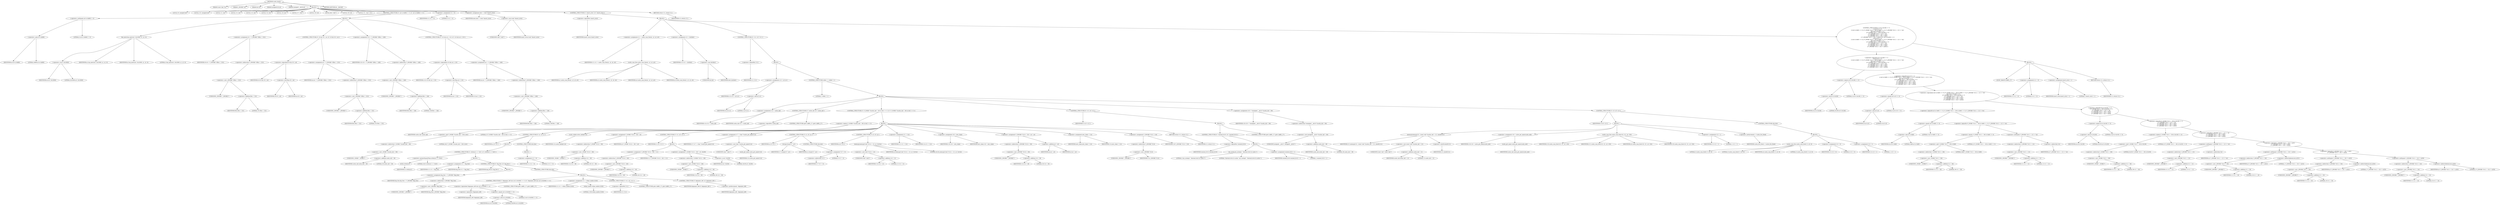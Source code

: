 digraph cache_insert {  
"1000113" [label = "(METHOD,cache_insert)" ]
"1000114" [label = "(PARAM,const char *a1)" ]
"1000115" [label = "(PARAM,_DWORD *a2)" ]
"1000116" [label = "(PARAM,int a3)" ]
"1000117" [label = "(PARAM,unsigned int a4)" ]
"1000118" [label = "(PARAM,unsigned __int16 a5)" ]
"1000119" [label = "(BLOCK,,)" ]
"1000120" [label = "(LOCAL,v9: unsigned int)" ]
"1000121" [label = "(LOCAL,v10: unsigned int)" ]
"1000122" [label = "(LOCAL,v11: int)" ]
"1000123" [label = "(LOCAL,v12: int)" ]
"1000124" [label = "(LOCAL,v13: int)" ]
"1000125" [label = "(LOCAL,v14: int)" ]
"1000126" [label = "(LOCAL,v16: int)" ]
"1000127" [label = "(LOCAL,v17: char *)" ]
"1000128" [label = "(LOCAL,v18: int)" ]
"1000129" [label = "(LOCAL,dest: void *)" ]
"1000130" [label = "(LOCAL,v20: int)" ]
"1000131" [label = "(LOCAL,v21: char [ 16 ])" ]
"1000132" [label = "(CONTROL_STRUCTURE,if ( (a5 & 0x980) != 0 ),if ( (a5 & 0x980) != 0 ))" ]
"1000133" [label = "(<operator>.notEquals,(a5 & 0x980) != 0)" ]
"1000134" [label = "(<operator>.and,a5 & 0x980)" ]
"1000135" [label = "(IDENTIFIER,a5,a5 & 0x980)" ]
"1000136" [label = "(LITERAL,0x980,a5 & 0x980)" ]
"1000137" [label = "(LITERAL,0,(a5 & 0x980) != 0)" ]
"1000138" [label = "(BLOCK,,)" ]
"1000139" [label = "(log_query,log_query(a5 | 0x10000, a1, a2, 0))" ]
"1000140" [label = "(<operator>.or,a5 | 0x10000)" ]
"1000141" [label = "(IDENTIFIER,a5,a5 | 0x10000)" ]
"1000142" [label = "(LITERAL,0x10000,a5 | 0x10000)" ]
"1000143" [label = "(IDENTIFIER,a1,log_query(a5 | 0x10000, a1, a2, 0))" ]
"1000144" [label = "(IDENTIFIER,a2,log_query(a5 | 0x10000, a1, a2, 0))" ]
"1000145" [label = "(LITERAL,0,log_query(a5 | 0x10000, a1, a2, 0))" ]
"1000146" [label = "(<operator>.assignment,v9 = *(_DWORD *)(fbss + 252))" ]
"1000147" [label = "(IDENTIFIER,v9,v9 = *(_DWORD *)(fbss + 252))" ]
"1000148" [label = "(<operator>.indirection,*(_DWORD *)(fbss + 252))" ]
"1000149" [label = "(<operator>.cast,(_DWORD *)(fbss + 252))" ]
"1000150" [label = "(UNKNOWN,_DWORD *,_DWORD *)" ]
"1000151" [label = "(<operator>.addition,fbss + 252)" ]
"1000152" [label = "(IDENTIFIER,fbss,fbss + 252)" ]
"1000153" [label = "(LITERAL,252,fbss + 252)" ]
"1000154" [label = "(CONTROL_STRUCTURE,if ( v9 && v9 < a4 ),if ( v9 && v9 < a4 ))" ]
"1000155" [label = "(<operator>.logicalAnd,v9 && v9 < a4)" ]
"1000156" [label = "(IDENTIFIER,v9,v9 && v9 < a4)" ]
"1000157" [label = "(<operator>.lessThan,v9 < a4)" ]
"1000158" [label = "(IDENTIFIER,v9,v9 < a4)" ]
"1000159" [label = "(IDENTIFIER,a4,v9 < a4)" ]
"1000160" [label = "(<operator>.assignment,a4 = *(_DWORD *)(fbss + 252))" ]
"1000161" [label = "(IDENTIFIER,a4,a4 = *(_DWORD *)(fbss + 252))" ]
"1000162" [label = "(<operator>.indirection,*(_DWORD *)(fbss + 252))" ]
"1000163" [label = "(<operator>.cast,(_DWORD *)(fbss + 252))" ]
"1000164" [label = "(UNKNOWN,_DWORD *,_DWORD *)" ]
"1000165" [label = "(<operator>.addition,fbss + 252)" ]
"1000166" [label = "(IDENTIFIER,fbss,fbss + 252)" ]
"1000167" [label = "(LITERAL,252,fbss + 252)" ]
"1000168" [label = "(<operator>.assignment,v10 = *(_DWORD *)(fbss + 248))" ]
"1000169" [label = "(IDENTIFIER,v10,v10 = *(_DWORD *)(fbss + 248))" ]
"1000170" [label = "(<operator>.indirection,*(_DWORD *)(fbss + 248))" ]
"1000171" [label = "(<operator>.cast,(_DWORD *)(fbss + 248))" ]
"1000172" [label = "(UNKNOWN,_DWORD *,_DWORD *)" ]
"1000173" [label = "(<operator>.addition,fbss + 248)" ]
"1000174" [label = "(IDENTIFIER,fbss,fbss + 248)" ]
"1000175" [label = "(LITERAL,248,fbss + 248)" ]
"1000176" [label = "(CONTROL_STRUCTURE,if ( v10 && a4 < v10 ),if ( v10 && a4 < v10 ))" ]
"1000177" [label = "(<operator>.logicalAnd,v10 && a4 < v10)" ]
"1000178" [label = "(IDENTIFIER,v10,v10 && a4 < v10)" ]
"1000179" [label = "(<operator>.lessThan,a4 < v10)" ]
"1000180" [label = "(IDENTIFIER,a4,a4 < v10)" ]
"1000181" [label = "(IDENTIFIER,v10,a4 < v10)" ]
"1000182" [label = "(<operator>.assignment,a4 = *(_DWORD *)(fbss + 248))" ]
"1000183" [label = "(IDENTIFIER,a4,a4 = *(_DWORD *)(fbss + 248))" ]
"1000184" [label = "(<operator>.indirection,*(_DWORD *)(fbss + 248))" ]
"1000185" [label = "(<operator>.cast,(_DWORD *)(fbss + 248))" ]
"1000186" [label = "(UNKNOWN,_DWORD *,_DWORD *)" ]
"1000187" [label = "(<operator>.addition,fbss + 248)" ]
"1000188" [label = "(IDENTIFIER,fbss,fbss + 248)" ]
"1000189" [label = "(LITERAL,248,fbss + 248)" ]
"1000190" [label = "(<operator>.assignment,v11 = 0)" ]
"1000191" [label = "(IDENTIFIER,v11,v11 = 0)" ]
"1000192" [label = "(LITERAL,0,v11 = 0)" ]
"1000193" [label = "(<operator>.assignment,dest = (void *)insert_error)" ]
"1000194" [label = "(IDENTIFIER,dest,dest = (void *)insert_error)" ]
"1000195" [label = "(<operator>.cast,(void *)insert_error)" ]
"1000196" [label = "(UNKNOWN,void *,void *)" ]
"1000197" [label = "(IDENTIFIER,insert_error,(void *)insert_error)" ]
"1000198" [label = "(CONTROL_STRUCTURE,if ( !insert_error ),if ( !insert_error ))" ]
"1000199" [label = "(<operator>.logicalNot,!insert_error)" ]
"1000200" [label = "(IDENTIFIER,insert_error,!insert_error)" ]
"1000201" [label = "(BLOCK,,)" ]
"1000202" [label = "(<operator>.assignment,v11 = cache_scan_free(a1, a2, a3, a5))" ]
"1000203" [label = "(IDENTIFIER,v11,v11 = cache_scan_free(a1, a2, a3, a5))" ]
"1000204" [label = "(cache_scan_free,cache_scan_free(a1, a2, a3, a5))" ]
"1000205" [label = "(IDENTIFIER,a1,cache_scan_free(a1, a2, a3, a5))" ]
"1000206" [label = "(IDENTIFIER,a2,cache_scan_free(a1, a2, a3, a5))" ]
"1000207" [label = "(IDENTIFIER,a3,cache_scan_free(a1, a2, a3, a5))" ]
"1000208" [label = "(IDENTIFIER,a5,cache_scan_free(a1, a2, a3, a5))" ]
"1000209" [label = "(<operator>.assignment,v12 = (int)dest)" ]
"1000210" [label = "(IDENTIFIER,v12,v12 = (int)dest)" ]
"1000211" [label = "(<operator>.cast,(int)dest)" ]
"1000212" [label = "(UNKNOWN,int,int)" ]
"1000213" [label = "(IDENTIFIER,dest,(int)dest)" ]
"1000214" [label = "(CONTROL_STRUCTURE,if ( !v11 ),if ( !v11 ))" ]
"1000215" [label = "(<operator>.logicalNot,!v11)" ]
"1000216" [label = "(IDENTIFIER,v11,!v11)" ]
"1000217" [label = "(BLOCK,,)" ]
"1000218" [label = "(<operator>.assignment,v13 = a5 & 4)" ]
"1000219" [label = "(IDENTIFIER,v13,v13 = a5 & 4)" ]
"1000220" [label = "(<operator>.and,a5 & 4)" ]
"1000221" [label = "(IDENTIFIER,a5,a5 & 4)" ]
"1000222" [label = "(LITERAL,4,a5 & 4)" ]
"1000223" [label = "(CONTROL_STRUCTURE,while ( 1 ),while ( 1 ))" ]
"1000224" [label = "(LITERAL,1,while ( 1 ))" ]
"1000225" [label = "(BLOCK,,)" ]
"1000226" [label = "(<operator>.assignment,v14 = cache_tail)" ]
"1000227" [label = "(IDENTIFIER,v14,v14 = cache_tail)" ]
"1000228" [label = "(IDENTIFIER,cache_tail,v14 = cache_tail)" ]
"1000229" [label = "(CONTROL_STRUCTURE,if ( !cache_tail ),if ( !cache_tail ))" ]
"1000230" [label = "(<operator>.logicalNot,!cache_tail)" ]
"1000231" [label = "(IDENTIFIER,cache_tail,!cache_tail)" ]
"1000232" [label = "(CONTROL_STRUCTURE,goto LABEL_27;,goto LABEL_27;)" ]
"1000233" [label = "(CONTROL_STRUCTURE,if ( (*(_WORD *)(cache_tail + 36) & 0xC) == 0 ),if ( (*(_WORD *)(cache_tail + 36) & 0xC) == 0 ))" ]
"1000234" [label = "(<operator>.equals,(*(_WORD *)(cache_tail + 36) & 0xC) == 0)" ]
"1000235" [label = "(<operator>.and,*(_WORD *)(cache_tail + 36) & 0xC)" ]
"1000236" [label = "(<operator>.indirection,*(_WORD *)(cache_tail + 36))" ]
"1000237" [label = "(<operator>.cast,(_WORD *)(cache_tail + 36))" ]
"1000238" [label = "(UNKNOWN,_WORD *,_WORD *)" ]
"1000239" [label = "(<operator>.addition,cache_tail + 36)" ]
"1000240" [label = "(IDENTIFIER,cache_tail,cache_tail + 36)" ]
"1000241" [label = "(LITERAL,36,cache_tail + 36)" ]
"1000242" [label = "(LITERAL,0xC,*(_WORD *)(cache_tail + 36) & 0xC)" ]
"1000243" [label = "(LITERAL,0,(*(_WORD *)(cache_tail + 36) & 0xC) == 0)" ]
"1000244" [label = "(BLOCK,,)" ]
"1000245" [label = "(CONTROL_STRUCTURE,if ( a1 ),if ( a1 ))" ]
"1000246" [label = "(IDENTIFIER,a1,if ( a1 ))" ]
"1000247" [label = "(BLOCK,,)" ]
"1000248" [label = "(CONTROL_STRUCTURE,if ( strlen(a1) >= 0x32 ),if ( strlen(a1) >= 0x32 ))" ]
"1000249" [label = "(<operator>.greaterEqualsThan,strlen(a1) >= 0x32)" ]
"1000250" [label = "(strlen,strlen(a1))" ]
"1000251" [label = "(IDENTIFIER,a1,strlen(a1))" ]
"1000252" [label = "(LITERAL,0x32,strlen(a1) >= 0x32)" ]
"1000253" [label = "(BLOCK,,)" ]
"1000254" [label = "(<operator>.assignment,v11 = big_free)" ]
"1000255" [label = "(IDENTIFIER,v11,v11 = big_free)" ]
"1000256" [label = "(IDENTIFIER,big_free,v11 = big_free)" ]
"1000257" [label = "(CONTROL_STRUCTURE,if ( big_free ),if ( big_free ))" ]
"1000258" [label = "(IDENTIFIER,big_free,if ( big_free ))" ]
"1000259" [label = "(BLOCK,,)" ]
"1000260" [label = "(<operator>.assignment,big_free = *(_DWORD *)big_free)" ]
"1000261" [label = "(IDENTIFIER,big_free,big_free = *(_DWORD *)big_free)" ]
"1000262" [label = "(<operator>.indirection,*(_DWORD *)big_free)" ]
"1000263" [label = "(<operator>.cast,(_DWORD *)big_free)" ]
"1000264" [label = "(UNKNOWN,_DWORD *,_DWORD *)" ]
"1000265" [label = "(IDENTIFIER,big_free,(_DWORD *)big_free)" ]
"1000266" [label = "(CONTROL_STRUCTURE,else,else)" ]
"1000267" [label = "(BLOCK,,)" ]
"1000268" [label = "(CONTROL_STRUCTURE,if ( !bignames_left && (a5 & 0x5000) == 0 ),if ( !bignames_left && (a5 & 0x5000) == 0 ))" ]
"1000269" [label = "(<operator>.logicalAnd,!bignames_left && (a5 & 0x5000) == 0)" ]
"1000270" [label = "(<operator>.logicalNot,!bignames_left)" ]
"1000271" [label = "(IDENTIFIER,bignames_left,!bignames_left)" ]
"1000272" [label = "(<operator>.equals,(a5 & 0x5000) == 0)" ]
"1000273" [label = "(<operator>.and,a5 & 0x5000)" ]
"1000274" [label = "(IDENTIFIER,a5,a5 & 0x5000)" ]
"1000275" [label = "(LITERAL,0x5000,a5 & 0x5000)" ]
"1000276" [label = "(LITERAL,0,(a5 & 0x5000) == 0)" ]
"1000277" [label = "(CONTROL_STRUCTURE,goto LABEL_27;,goto LABEL_27;)" ]
"1000278" [label = "(<operator>.assignment,v11 = whine_malloc(1028))" ]
"1000279" [label = "(IDENTIFIER,v11,v11 = whine_malloc(1028))" ]
"1000280" [label = "(whine_malloc,whine_malloc(1028))" ]
"1000281" [label = "(LITERAL,1028,whine_malloc(1028))" ]
"1000282" [label = "(CONTROL_STRUCTURE,if ( !v11 ),if ( !v11 ))" ]
"1000283" [label = "(<operator>.logicalNot,!v11)" ]
"1000284" [label = "(IDENTIFIER,v11,!v11)" ]
"1000285" [label = "(CONTROL_STRUCTURE,goto LABEL_27;,goto LABEL_27;)" ]
"1000286" [label = "(CONTROL_STRUCTURE,if ( bignames_left ),if ( bignames_left ))" ]
"1000287" [label = "(IDENTIFIER,bignames_left,if ( bignames_left ))" ]
"1000288" [label = "(<operator>.preDecrement,--bignames_left)" ]
"1000289" [label = "(IDENTIFIER,bignames_left,--bignames_left)" ]
"1000290" [label = "(CONTROL_STRUCTURE,else,else)" ]
"1000291" [label = "(BLOCK,,)" ]
"1000292" [label = "(<operator>.assignment,v11 = 0)" ]
"1000293" [label = "(IDENTIFIER,v11,v11 = 0)" ]
"1000294" [label = "(LITERAL,0,v11 = 0)" ]
"1000295" [label = "(cache_unlink,cache_unlink(v14))" ]
"1000296" [label = "(IDENTIFIER,v14,cache_unlink(v14))" ]
"1000297" [label = "(<operator>.assignment,*(_WORD *)(v14 + 36) = a5)" ]
"1000298" [label = "(<operator>.indirection,*(_WORD *)(v14 + 36))" ]
"1000299" [label = "(<operator>.cast,(_WORD *)(v14 + 36))" ]
"1000300" [label = "(UNKNOWN,_WORD *,_WORD *)" ]
"1000301" [label = "(<operator>.addition,v14 + 36)" ]
"1000302" [label = "(IDENTIFIER,v14,v14 + 36)" ]
"1000303" [label = "(LITERAL,36,v14 + 36)" ]
"1000304" [label = "(IDENTIFIER,a5,*(_WORD *)(v14 + 36) = a5)" ]
"1000305" [label = "(CONTROL_STRUCTURE,if ( v11 ),if ( v11 ))" ]
"1000306" [label = "(IDENTIFIER,v11,if ( v11 ))" ]
"1000307" [label = "(BLOCK,,)" ]
"1000308" [label = "(<operator>.assignment,*(_DWORD *)(v14 + 40) = v11)" ]
"1000309" [label = "(<operator>.indirection,*(_DWORD *)(v14 + 40))" ]
"1000310" [label = "(<operator>.cast,(_DWORD *)(v14 + 40))" ]
"1000311" [label = "(UNKNOWN,_DWORD *,_DWORD *)" ]
"1000312" [label = "(<operator>.addition,v14 + 40)" ]
"1000313" [label = "(IDENTIFIER,v14,v14 + 40)" ]
"1000314" [label = "(LITERAL,40,v14 + 40)" ]
"1000315" [label = "(IDENTIFIER,v11,*(_DWORD *)(v14 + 40) = v11)" ]
"1000316" [label = "(<operator>.assignment,*(_WORD *)(v14 + 36) = a5 | 0x200)" ]
"1000317" [label = "(<operator>.indirection,*(_WORD *)(v14 + 36))" ]
"1000318" [label = "(<operator>.cast,(_WORD *)(v14 + 36))" ]
"1000319" [label = "(UNKNOWN,_WORD *,_WORD *)" ]
"1000320" [label = "(<operator>.addition,v14 + 36)" ]
"1000321" [label = "(IDENTIFIER,v14,v14 + 36)" ]
"1000322" [label = "(LITERAL,36,v14 + 36)" ]
"1000323" [label = "(<operator>.or,a5 | 0x200)" ]
"1000324" [label = "(IDENTIFIER,a5,a5 | 0x200)" ]
"1000325" [label = "(LITERAL,0x200,a5 | 0x200)" ]
"1000326" [label = "(<operator>.assignment,v17 = (char *)cache_get_name(v14))" ]
"1000327" [label = "(IDENTIFIER,v17,v17 = (char *)cache_get_name(v14))" ]
"1000328" [label = "(<operator>.cast,(char *)cache_get_name(v14))" ]
"1000329" [label = "(UNKNOWN,char *,char *)" ]
"1000330" [label = "(cache_get_name,cache_get_name(v14))" ]
"1000331" [label = "(IDENTIFIER,v14,cache_get_name(v14))" ]
"1000332" [label = "(CONTROL_STRUCTURE,if ( a1 ),if ( a1 ))" ]
"1000333" [label = "(IDENTIFIER,a1,if ( a1 ))" ]
"1000334" [label = "(strcpy,strcpy(v17, a1))" ]
"1000335" [label = "(IDENTIFIER,v17,strcpy(v17, a1))" ]
"1000336" [label = "(IDENTIFIER,a1,strcpy(v17, a1))" ]
"1000337" [label = "(CONTROL_STRUCTURE,else,else)" ]
"1000338" [label = "(<operator>.assignment,*v17 = 0)" ]
"1000339" [label = "(<operator>.indirection,*v17)" ]
"1000340" [label = "(IDENTIFIER,v17,*v17 = 0)" ]
"1000341" [label = "(LITERAL,0,*v17 = 0)" ]
"1000342" [label = "(CONTROL_STRUCTURE,if ( a2 ),if ( a2 ))" ]
"1000343" [label = "(IDENTIFIER,a2,if ( a2 ))" ]
"1000344" [label = "(memcpy,memcpy((void *)(v14 + 12), a2, 0x10u))" ]
"1000345" [label = "(<operator>.cast,(void *)(v14 + 12))" ]
"1000346" [label = "(UNKNOWN,void *,void *)" ]
"1000347" [label = "(<operator>.addition,v14 + 12)" ]
"1000348" [label = "(IDENTIFIER,v14,v14 + 12)" ]
"1000349" [label = "(LITERAL,12,v14 + 12)" ]
"1000350" [label = "(IDENTIFIER,a2,memcpy((void *)(v14 + 12), a2, 0x10u))" ]
"1000351" [label = "(LITERAL,0x10u,memcpy((void *)(v14 + 12), a2, 0x10u))" ]
"1000352" [label = "(<operator>.assignment,v11 = v14)" ]
"1000353" [label = "(IDENTIFIER,v11,v11 = v14)" ]
"1000354" [label = "(IDENTIFIER,v14,v11 = v14)" ]
"1000355" [label = "(<operator>.assignment,v18 = new_chain)" ]
"1000356" [label = "(IDENTIFIER,v18,v18 = new_chain)" ]
"1000357" [label = "(IDENTIFIER,new_chain,v18 = new_chain)" ]
"1000358" [label = "(<operator>.assignment,*(_DWORD *)(v14 + 28) = a4 + a3)" ]
"1000359" [label = "(<operator>.indirection,*(_DWORD *)(v14 + 28))" ]
"1000360" [label = "(<operator>.cast,(_DWORD *)(v14 + 28))" ]
"1000361" [label = "(UNKNOWN,_DWORD *,_DWORD *)" ]
"1000362" [label = "(<operator>.addition,v14 + 28)" ]
"1000363" [label = "(IDENTIFIER,v14,v14 + 28)" ]
"1000364" [label = "(LITERAL,28,v14 + 28)" ]
"1000365" [label = "(<operator>.addition,a4 + a3)" ]
"1000366" [label = "(IDENTIFIER,a4,a4 + a3)" ]
"1000367" [label = "(IDENTIFIER,a3,a4 + a3)" ]
"1000368" [label = "(<operator>.assignment,new_chain = v14)" ]
"1000369" [label = "(IDENTIFIER,new_chain,new_chain = v14)" ]
"1000370" [label = "(IDENTIFIER,v14,new_chain = v14)" ]
"1000371" [label = "(<operator>.assignment,*(_DWORD *)v14 = v18)" ]
"1000372" [label = "(<operator>.indirection,*(_DWORD *)v14)" ]
"1000373" [label = "(<operator>.cast,(_DWORD *)v14)" ]
"1000374" [label = "(UNKNOWN,_DWORD *,_DWORD *)" ]
"1000375" [label = "(IDENTIFIER,v14,(_DWORD *)v14)" ]
"1000376" [label = "(IDENTIFIER,v18,*(_DWORD *)v14 = v18)" ]
"1000377" [label = "(RETURN,return v11;,return v11;)" ]
"1000378" [label = "(IDENTIFIER,v11,return v11;)" ]
"1000379" [label = "(CONTROL_STRUCTURE,if ( v12 ),if ( v12 ))" ]
"1000380" [label = "(IDENTIFIER,v12,if ( v12 ))" ]
"1000381" [label = "(BLOCK,,)" ]
"1000382" [label = "(CONTROL_STRUCTURE,if ( !warned_8153 ),if ( !warned_8153 ))" ]
"1000383" [label = "(<operator>.logicalNot,!warned_8153)" ]
"1000384" [label = "(IDENTIFIER,warned_8153,!warned_8153)" ]
"1000385" [label = "(BLOCK,,)" ]
"1000386" [label = "(my_syslog,my_syslog(3, \"Internal error in cache.\"))" ]
"1000387" [label = "(LITERAL,3,my_syslog(3, \"Internal error in cache.\"))" ]
"1000388" [label = "(LITERAL,\"Internal error in cache.\",my_syslog(3, \"Internal error in cache.\"))" ]
"1000389" [label = "(<operator>.assignment,warned_8153 = 1)" ]
"1000390" [label = "(IDENTIFIER,warned_8153,warned_8153 = 1)" ]
"1000391" [label = "(LITERAL,1,warned_8153 = 1)" ]
"1000392" [label = "(CONTROL_STRUCTURE,goto LABEL_27;,goto LABEL_27;)" ]
"1000393" [label = "(<operator>.assignment,v20 = *(unsigned __int16 *)(cache_tail + 36))" ]
"1000394" [label = "(IDENTIFIER,v20,v20 = *(unsigned __int16 *)(cache_tail + 36))" ]
"1000395" [label = "(<operator>.indirection,*(unsigned __int16 *)(cache_tail + 36))" ]
"1000396" [label = "(<operator>.cast,(unsigned __int16 *)(cache_tail + 36))" ]
"1000397" [label = "(UNKNOWN,unsigned __int16 *,unsigned __int16 *)" ]
"1000398" [label = "(<operator>.addition,cache_tail + 36)" ]
"1000399" [label = "(IDENTIFIER,cache_tail,cache_tail + 36)" ]
"1000400" [label = "(LITERAL,36,cache_tail + 36)" ]
"1000401" [label = "(CONTROL_STRUCTURE,if ( v13 ),if ( v13 ))" ]
"1000402" [label = "(IDENTIFIER,v13,if ( v13 ))" ]
"1000403" [label = "(BLOCK,,)" ]
"1000404" [label = "(memcpy,memcpy(v21, (const void *)(cache_tail + 12), sizeof(v21)))" ]
"1000405" [label = "(IDENTIFIER,v21,memcpy(v21, (const void *)(cache_tail + 12), sizeof(v21)))" ]
"1000406" [label = "(<operator>.cast,(const void *)(cache_tail + 12))" ]
"1000407" [label = "(UNKNOWN,const void *,const void *)" ]
"1000408" [label = "(<operator>.addition,cache_tail + 12)" ]
"1000409" [label = "(IDENTIFIER,cache_tail,cache_tail + 12)" ]
"1000410" [label = "(LITERAL,12,cache_tail + 12)" ]
"1000411" [label = "(<operator>.sizeOf,sizeof(v21))" ]
"1000412" [label = "(IDENTIFIER,v21,sizeof(v21))" ]
"1000413" [label = "(<operator>.assignment,v16 = cache_get_name(cache_tail))" ]
"1000414" [label = "(IDENTIFIER,v16,v16 = cache_get_name(cache_tail))" ]
"1000415" [label = "(cache_get_name,cache_get_name(cache_tail))" ]
"1000416" [label = "(IDENTIFIER,cache_tail,cache_get_name(cache_tail))" ]
"1000417" [label = "(cache_scan_free,cache_scan_free(v16, v21, a3, v20))" ]
"1000418" [label = "(IDENTIFIER,v16,cache_scan_free(v16, v21, a3, v20))" ]
"1000419" [label = "(IDENTIFIER,v21,cache_scan_free(v16, v21, a3, v20))" ]
"1000420" [label = "(IDENTIFIER,a3,cache_scan_free(v16, v21, a3, v20))" ]
"1000421" [label = "(IDENTIFIER,v20,cache_scan_free(v16, v21, a3, v20))" ]
"1000422" [label = "(<operator>.assignment,v12 = 1)" ]
"1000423" [label = "(IDENTIFIER,v12,v12 = 1)" ]
"1000424" [label = "(LITERAL,1,v12 = 1)" ]
"1000425" [label = "(<operator>.preIncrement,++cache_live_freed)" ]
"1000426" [label = "(IDENTIFIER,cache_live_freed,++cache_live_freed)" ]
"1000427" [label = "(CONTROL_STRUCTURE,else,else)" ]
"1000428" [label = "(BLOCK,,)" ]
"1000429" [label = "(cache_scan_free,cache_scan_free(0, 0, a3, 0))" ]
"1000430" [label = "(LITERAL,0,cache_scan_free(0, 0, a3, 0))" ]
"1000431" [label = "(LITERAL,0,cache_scan_free(0, 0, a3, 0))" ]
"1000432" [label = "(IDENTIFIER,a3,cache_scan_free(0, 0, a3, 0))" ]
"1000433" [label = "(LITERAL,0,cache_scan_free(0, 0, a3, 0))" ]
"1000434" [label = "(<operator>.assignment,v12 = 0)" ]
"1000435" [label = "(IDENTIFIER,v12,v12 = 0)" ]
"1000436" [label = "(LITERAL,0,v12 = 0)" ]
"1000437" [label = "(<operator>.assignment,v13 = 1)" ]
"1000438" [label = "(IDENTIFIER,v13,v13 = 1)" ]
"1000439" [label = "(LITERAL,1,v13 = 1)" ]
"1000440" [label = "(CONTROL_STRUCTURE,if ( (a5 & 0x180) == 0\n      || (a5 & 8) == 0\n      || ((a5 & 0x80) == 0 || (*(_WORD *)(v11 + 36) & 0x80) == 0 || *(_DWORD *)(v11 + 12) != *a2)\n      && ((a5 & 0x100) == 0\n       || (*(_WORD *)(v11 + 36) & 0x100) == 0\n       || *(_DWORD *)(v11 + 12) != *a2\n       || *(_DWORD *)(v11 + 16) != a2[1]\n       || *(_DWORD *)(v11 + 20) != a2[2]\n       || *(_DWORD *)(v11 + 24) != a2[3]) ),if ( (a5 & 0x180) == 0\n      || (a5 & 8) == 0\n      || ((a5 & 0x80) == 0 || (*(_WORD *)(v11 + 36) & 0x80) == 0 || *(_DWORD *)(v11 + 12) != *a2)\n      && ((a5 & 0x100) == 0\n       || (*(_WORD *)(v11 + 36) & 0x100) == 0\n       || *(_DWORD *)(v11 + 12) != *a2\n       || *(_DWORD *)(v11 + 16) != a2[1]\n       || *(_DWORD *)(v11 + 20) != a2[2]\n       || *(_DWORD *)(v11 + 24) != a2[3]) ))" ]
"1000441" [label = "(<operator>.logicalOr,(a5 & 0x180) == 0\n      || (a5 & 8) == 0\n      || ((a5 & 0x80) == 0 || (*(_WORD *)(v11 + 36) & 0x80) == 0 || *(_DWORD *)(v11 + 12) != *a2)\n      && ((a5 & 0x100) == 0\n       || (*(_WORD *)(v11 + 36) & 0x100) == 0\n       || *(_DWORD *)(v11 + 12) != *a2\n       || *(_DWORD *)(v11 + 16) != a2[1]\n       || *(_DWORD *)(v11 + 20) != a2[2]\n       || *(_DWORD *)(v11 + 24) != a2[3]))" ]
"1000442" [label = "(<operator>.equals,(a5 & 0x180) == 0)" ]
"1000443" [label = "(<operator>.and,a5 & 0x180)" ]
"1000444" [label = "(IDENTIFIER,a5,a5 & 0x180)" ]
"1000445" [label = "(LITERAL,0x180,a5 & 0x180)" ]
"1000446" [label = "(LITERAL,0,(a5 & 0x180) == 0)" ]
"1000447" [label = "(<operator>.logicalOr,(a5 & 8) == 0\n      || ((a5 & 0x80) == 0 || (*(_WORD *)(v11 + 36) & 0x80) == 0 || *(_DWORD *)(v11 + 12) != *a2)\n      && ((a5 & 0x100) == 0\n       || (*(_WORD *)(v11 + 36) & 0x100) == 0\n       || *(_DWORD *)(v11 + 12) != *a2\n       || *(_DWORD *)(v11 + 16) != a2[1]\n       || *(_DWORD *)(v11 + 20) != a2[2]\n       || *(_DWORD *)(v11 + 24) != a2[3]))" ]
"1000448" [label = "(<operator>.equals,(a5 & 8) == 0)" ]
"1000449" [label = "(<operator>.and,a5 & 8)" ]
"1000450" [label = "(IDENTIFIER,a5,a5 & 8)" ]
"1000451" [label = "(LITERAL,8,a5 & 8)" ]
"1000452" [label = "(LITERAL,0,(a5 & 8) == 0)" ]
"1000453" [label = "(<operator>.logicalAnd,((a5 & 0x80) == 0 || (*(_WORD *)(v11 + 36) & 0x80) == 0 || *(_DWORD *)(v11 + 12) != *a2)\n      && ((a5 & 0x100) == 0\n       || (*(_WORD *)(v11 + 36) & 0x100) == 0\n       || *(_DWORD *)(v11 + 12) != *a2\n       || *(_DWORD *)(v11 + 16) != a2[1]\n       || *(_DWORD *)(v11 + 20) != a2[2]\n       || *(_DWORD *)(v11 + 24) != a2[3]))" ]
"1000454" [label = "(<operator>.logicalOr,(a5 & 0x80) == 0 || (*(_WORD *)(v11 + 36) & 0x80) == 0 || *(_DWORD *)(v11 + 12) != *a2)" ]
"1000455" [label = "(<operator>.equals,(a5 & 0x80) == 0)" ]
"1000456" [label = "(<operator>.and,a5 & 0x80)" ]
"1000457" [label = "(IDENTIFIER,a5,a5 & 0x80)" ]
"1000458" [label = "(LITERAL,0x80,a5 & 0x80)" ]
"1000459" [label = "(LITERAL,0,(a5 & 0x80) == 0)" ]
"1000460" [label = "(<operator>.logicalOr,(*(_WORD *)(v11 + 36) & 0x80) == 0 || *(_DWORD *)(v11 + 12) != *a2)" ]
"1000461" [label = "(<operator>.equals,(*(_WORD *)(v11 + 36) & 0x80) == 0)" ]
"1000462" [label = "(<operator>.and,*(_WORD *)(v11 + 36) & 0x80)" ]
"1000463" [label = "(<operator>.indirection,*(_WORD *)(v11 + 36))" ]
"1000464" [label = "(<operator>.cast,(_WORD *)(v11 + 36))" ]
"1000465" [label = "(UNKNOWN,_WORD *,_WORD *)" ]
"1000466" [label = "(<operator>.addition,v11 + 36)" ]
"1000467" [label = "(IDENTIFIER,v11,v11 + 36)" ]
"1000468" [label = "(LITERAL,36,v11 + 36)" ]
"1000469" [label = "(LITERAL,0x80,*(_WORD *)(v11 + 36) & 0x80)" ]
"1000470" [label = "(LITERAL,0,(*(_WORD *)(v11 + 36) & 0x80) == 0)" ]
"1000471" [label = "(<operator>.notEquals,*(_DWORD *)(v11 + 12) != *a2)" ]
"1000472" [label = "(<operator>.indirection,*(_DWORD *)(v11 + 12))" ]
"1000473" [label = "(<operator>.cast,(_DWORD *)(v11 + 12))" ]
"1000474" [label = "(UNKNOWN,_DWORD *,_DWORD *)" ]
"1000475" [label = "(<operator>.addition,v11 + 12)" ]
"1000476" [label = "(IDENTIFIER,v11,v11 + 12)" ]
"1000477" [label = "(LITERAL,12,v11 + 12)" ]
"1000478" [label = "(<operator>.indirection,*a2)" ]
"1000479" [label = "(IDENTIFIER,a2,*(_DWORD *)(v11 + 12) != *a2)" ]
"1000480" [label = "(<operator>.logicalOr,(a5 & 0x100) == 0\n       || (*(_WORD *)(v11 + 36) & 0x100) == 0\n       || *(_DWORD *)(v11 + 12) != *a2\n       || *(_DWORD *)(v11 + 16) != a2[1]\n       || *(_DWORD *)(v11 + 20) != a2[2]\n       || *(_DWORD *)(v11 + 24) != a2[3])" ]
"1000481" [label = "(<operator>.equals,(a5 & 0x100) == 0)" ]
"1000482" [label = "(<operator>.and,a5 & 0x100)" ]
"1000483" [label = "(IDENTIFIER,a5,a5 & 0x100)" ]
"1000484" [label = "(LITERAL,0x100,a5 & 0x100)" ]
"1000485" [label = "(LITERAL,0,(a5 & 0x100) == 0)" ]
"1000486" [label = "(<operator>.logicalOr,(*(_WORD *)(v11 + 36) & 0x100) == 0\n       || *(_DWORD *)(v11 + 12) != *a2\n       || *(_DWORD *)(v11 + 16) != a2[1]\n       || *(_DWORD *)(v11 + 20) != a2[2]\n       || *(_DWORD *)(v11 + 24) != a2[3])" ]
"1000487" [label = "(<operator>.equals,(*(_WORD *)(v11 + 36) & 0x100) == 0)" ]
"1000488" [label = "(<operator>.and,*(_WORD *)(v11 + 36) & 0x100)" ]
"1000489" [label = "(<operator>.indirection,*(_WORD *)(v11 + 36))" ]
"1000490" [label = "(<operator>.cast,(_WORD *)(v11 + 36))" ]
"1000491" [label = "(UNKNOWN,_WORD *,_WORD *)" ]
"1000492" [label = "(<operator>.addition,v11 + 36)" ]
"1000493" [label = "(IDENTIFIER,v11,v11 + 36)" ]
"1000494" [label = "(LITERAL,36,v11 + 36)" ]
"1000495" [label = "(LITERAL,0x100,*(_WORD *)(v11 + 36) & 0x100)" ]
"1000496" [label = "(LITERAL,0,(*(_WORD *)(v11 + 36) & 0x100) == 0)" ]
"1000497" [label = "(<operator>.logicalOr,*(_DWORD *)(v11 + 12) != *a2\n       || *(_DWORD *)(v11 + 16) != a2[1]\n       || *(_DWORD *)(v11 + 20) != a2[2]\n       || *(_DWORD *)(v11 + 24) != a2[3])" ]
"1000498" [label = "(<operator>.notEquals,*(_DWORD *)(v11 + 12) != *a2)" ]
"1000499" [label = "(<operator>.indirection,*(_DWORD *)(v11 + 12))" ]
"1000500" [label = "(<operator>.cast,(_DWORD *)(v11 + 12))" ]
"1000501" [label = "(UNKNOWN,_DWORD *,_DWORD *)" ]
"1000502" [label = "(<operator>.addition,v11 + 12)" ]
"1000503" [label = "(IDENTIFIER,v11,v11 + 12)" ]
"1000504" [label = "(LITERAL,12,v11 + 12)" ]
"1000505" [label = "(<operator>.indirection,*a2)" ]
"1000506" [label = "(IDENTIFIER,a2,*(_DWORD *)(v11 + 12) != *a2)" ]
"1000507" [label = "(<operator>.logicalOr,*(_DWORD *)(v11 + 16) != a2[1]\n       || *(_DWORD *)(v11 + 20) != a2[2]\n       || *(_DWORD *)(v11 + 24) != a2[3])" ]
"1000508" [label = "(<operator>.notEquals,*(_DWORD *)(v11 + 16) != a2[1])" ]
"1000509" [label = "(<operator>.indirection,*(_DWORD *)(v11 + 16))" ]
"1000510" [label = "(<operator>.cast,(_DWORD *)(v11 + 16))" ]
"1000511" [label = "(UNKNOWN,_DWORD *,_DWORD *)" ]
"1000512" [label = "(<operator>.addition,v11 + 16)" ]
"1000513" [label = "(IDENTIFIER,v11,v11 + 16)" ]
"1000514" [label = "(LITERAL,16,v11 + 16)" ]
"1000515" [label = "(<operator>.indirectIndexAccess,a2[1])" ]
"1000516" [label = "(IDENTIFIER,a2,*(_DWORD *)(v11 + 16) != a2[1])" ]
"1000517" [label = "(LITERAL,1,*(_DWORD *)(v11 + 16) != a2[1])" ]
"1000518" [label = "(<operator>.logicalOr,*(_DWORD *)(v11 + 20) != a2[2]\n       || *(_DWORD *)(v11 + 24) != a2[3])" ]
"1000519" [label = "(<operator>.notEquals,*(_DWORD *)(v11 + 20) != a2[2])" ]
"1000520" [label = "(<operator>.indirection,*(_DWORD *)(v11 + 20))" ]
"1000521" [label = "(<operator>.cast,(_DWORD *)(v11 + 20))" ]
"1000522" [label = "(UNKNOWN,_DWORD *,_DWORD *)" ]
"1000523" [label = "(<operator>.addition,v11 + 20)" ]
"1000524" [label = "(IDENTIFIER,v11,v11 + 20)" ]
"1000525" [label = "(LITERAL,20,v11 + 20)" ]
"1000526" [label = "(<operator>.indirectIndexAccess,a2[2])" ]
"1000527" [label = "(IDENTIFIER,a2,*(_DWORD *)(v11 + 20) != a2[2])" ]
"1000528" [label = "(LITERAL,2,*(_DWORD *)(v11 + 20) != a2[2])" ]
"1000529" [label = "(<operator>.notEquals,*(_DWORD *)(v11 + 24) != a2[3])" ]
"1000530" [label = "(<operator>.indirection,*(_DWORD *)(v11 + 24))" ]
"1000531" [label = "(<operator>.cast,(_DWORD *)(v11 + 24))" ]
"1000532" [label = "(UNKNOWN,_DWORD *,_DWORD *)" ]
"1000533" [label = "(<operator>.addition,v11 + 24)" ]
"1000534" [label = "(IDENTIFIER,v11,v11 + 24)" ]
"1000535" [label = "(LITERAL,24,v11 + 24)" ]
"1000536" [label = "(<operator>.indirectIndexAccess,a2[3])" ]
"1000537" [label = "(IDENTIFIER,a2,*(_DWORD *)(v11 + 24) != a2[3])" ]
"1000538" [label = "(LITERAL,3,*(_DWORD *)(v11 + 24) != a2[3])" ]
"1000539" [label = "(BLOCK,,)" ]
"1000540" [label = "(JUMP_TARGET,LABEL_27)" ]
"1000541" [label = "(<operator>.assignment,v11 = 0)" ]
"1000542" [label = "(IDENTIFIER,v11,v11 = 0)" ]
"1000543" [label = "(LITERAL,0,v11 = 0)" ]
"1000544" [label = "(<operator>.assignment,insert_error = 1)" ]
"1000545" [label = "(IDENTIFIER,insert_error,insert_error = 1)" ]
"1000546" [label = "(LITERAL,1,insert_error = 1)" ]
"1000547" [label = "(RETURN,return v11;,return v11;)" ]
"1000548" [label = "(IDENTIFIER,v11,return v11;)" ]
"1000549" [label = "(RETURN,return v11;,return v11;)" ]
"1000550" [label = "(IDENTIFIER,v11,return v11;)" ]
"1000551" [label = "(METHOD_RETURN,int __fastcall)" ]
  "1000113" -> "1000114" 
  "1000113" -> "1000115" 
  "1000113" -> "1000116" 
  "1000113" -> "1000117" 
  "1000113" -> "1000118" 
  "1000113" -> "1000119" 
  "1000113" -> "1000551" 
  "1000119" -> "1000120" 
  "1000119" -> "1000121" 
  "1000119" -> "1000122" 
  "1000119" -> "1000123" 
  "1000119" -> "1000124" 
  "1000119" -> "1000125" 
  "1000119" -> "1000126" 
  "1000119" -> "1000127" 
  "1000119" -> "1000128" 
  "1000119" -> "1000129" 
  "1000119" -> "1000130" 
  "1000119" -> "1000131" 
  "1000119" -> "1000132" 
  "1000119" -> "1000190" 
  "1000119" -> "1000193" 
  "1000119" -> "1000198" 
  "1000119" -> "1000549" 
  "1000132" -> "1000133" 
  "1000132" -> "1000138" 
  "1000133" -> "1000134" 
  "1000133" -> "1000137" 
  "1000134" -> "1000135" 
  "1000134" -> "1000136" 
  "1000138" -> "1000139" 
  "1000138" -> "1000146" 
  "1000138" -> "1000154" 
  "1000138" -> "1000168" 
  "1000138" -> "1000176" 
  "1000139" -> "1000140" 
  "1000139" -> "1000143" 
  "1000139" -> "1000144" 
  "1000139" -> "1000145" 
  "1000140" -> "1000141" 
  "1000140" -> "1000142" 
  "1000146" -> "1000147" 
  "1000146" -> "1000148" 
  "1000148" -> "1000149" 
  "1000149" -> "1000150" 
  "1000149" -> "1000151" 
  "1000151" -> "1000152" 
  "1000151" -> "1000153" 
  "1000154" -> "1000155" 
  "1000154" -> "1000160" 
  "1000155" -> "1000156" 
  "1000155" -> "1000157" 
  "1000157" -> "1000158" 
  "1000157" -> "1000159" 
  "1000160" -> "1000161" 
  "1000160" -> "1000162" 
  "1000162" -> "1000163" 
  "1000163" -> "1000164" 
  "1000163" -> "1000165" 
  "1000165" -> "1000166" 
  "1000165" -> "1000167" 
  "1000168" -> "1000169" 
  "1000168" -> "1000170" 
  "1000170" -> "1000171" 
  "1000171" -> "1000172" 
  "1000171" -> "1000173" 
  "1000173" -> "1000174" 
  "1000173" -> "1000175" 
  "1000176" -> "1000177" 
  "1000176" -> "1000182" 
  "1000177" -> "1000178" 
  "1000177" -> "1000179" 
  "1000179" -> "1000180" 
  "1000179" -> "1000181" 
  "1000182" -> "1000183" 
  "1000182" -> "1000184" 
  "1000184" -> "1000185" 
  "1000185" -> "1000186" 
  "1000185" -> "1000187" 
  "1000187" -> "1000188" 
  "1000187" -> "1000189" 
  "1000190" -> "1000191" 
  "1000190" -> "1000192" 
  "1000193" -> "1000194" 
  "1000193" -> "1000195" 
  "1000195" -> "1000196" 
  "1000195" -> "1000197" 
  "1000198" -> "1000199" 
  "1000198" -> "1000201" 
  "1000199" -> "1000200" 
  "1000201" -> "1000202" 
  "1000201" -> "1000209" 
  "1000201" -> "1000214" 
  "1000201" -> "1000440" 
  "1000202" -> "1000203" 
  "1000202" -> "1000204" 
  "1000204" -> "1000205" 
  "1000204" -> "1000206" 
  "1000204" -> "1000207" 
  "1000204" -> "1000208" 
  "1000209" -> "1000210" 
  "1000209" -> "1000211" 
  "1000211" -> "1000212" 
  "1000211" -> "1000213" 
  "1000214" -> "1000215" 
  "1000214" -> "1000217" 
  "1000215" -> "1000216" 
  "1000217" -> "1000218" 
  "1000217" -> "1000223" 
  "1000218" -> "1000219" 
  "1000218" -> "1000220" 
  "1000220" -> "1000221" 
  "1000220" -> "1000222" 
  "1000223" -> "1000224" 
  "1000223" -> "1000225" 
  "1000225" -> "1000226" 
  "1000225" -> "1000229" 
  "1000225" -> "1000233" 
  "1000225" -> "1000379" 
  "1000225" -> "1000393" 
  "1000225" -> "1000401" 
  "1000226" -> "1000227" 
  "1000226" -> "1000228" 
  "1000229" -> "1000230" 
  "1000229" -> "1000232" 
  "1000230" -> "1000231" 
  "1000233" -> "1000234" 
  "1000233" -> "1000244" 
  "1000234" -> "1000235" 
  "1000234" -> "1000243" 
  "1000235" -> "1000236" 
  "1000235" -> "1000242" 
  "1000236" -> "1000237" 
  "1000237" -> "1000238" 
  "1000237" -> "1000239" 
  "1000239" -> "1000240" 
  "1000239" -> "1000241" 
  "1000244" -> "1000245" 
  "1000244" -> "1000295" 
  "1000244" -> "1000297" 
  "1000244" -> "1000305" 
  "1000244" -> "1000326" 
  "1000244" -> "1000332" 
  "1000244" -> "1000342" 
  "1000244" -> "1000352" 
  "1000244" -> "1000355" 
  "1000244" -> "1000358" 
  "1000244" -> "1000368" 
  "1000244" -> "1000371" 
  "1000244" -> "1000377" 
  "1000245" -> "1000246" 
  "1000245" -> "1000247" 
  "1000245" -> "1000290" 
  "1000247" -> "1000248" 
  "1000248" -> "1000249" 
  "1000248" -> "1000253" 
  "1000249" -> "1000250" 
  "1000249" -> "1000252" 
  "1000250" -> "1000251" 
  "1000253" -> "1000254" 
  "1000253" -> "1000257" 
  "1000254" -> "1000255" 
  "1000254" -> "1000256" 
  "1000257" -> "1000258" 
  "1000257" -> "1000259" 
  "1000257" -> "1000266" 
  "1000259" -> "1000260" 
  "1000260" -> "1000261" 
  "1000260" -> "1000262" 
  "1000262" -> "1000263" 
  "1000263" -> "1000264" 
  "1000263" -> "1000265" 
  "1000266" -> "1000267" 
  "1000267" -> "1000268" 
  "1000267" -> "1000278" 
  "1000267" -> "1000282" 
  "1000267" -> "1000286" 
  "1000268" -> "1000269" 
  "1000268" -> "1000277" 
  "1000269" -> "1000270" 
  "1000269" -> "1000272" 
  "1000270" -> "1000271" 
  "1000272" -> "1000273" 
  "1000272" -> "1000276" 
  "1000273" -> "1000274" 
  "1000273" -> "1000275" 
  "1000278" -> "1000279" 
  "1000278" -> "1000280" 
  "1000280" -> "1000281" 
  "1000282" -> "1000283" 
  "1000282" -> "1000285" 
  "1000283" -> "1000284" 
  "1000286" -> "1000287" 
  "1000286" -> "1000288" 
  "1000288" -> "1000289" 
  "1000290" -> "1000291" 
  "1000291" -> "1000292" 
  "1000292" -> "1000293" 
  "1000292" -> "1000294" 
  "1000295" -> "1000296" 
  "1000297" -> "1000298" 
  "1000297" -> "1000304" 
  "1000298" -> "1000299" 
  "1000299" -> "1000300" 
  "1000299" -> "1000301" 
  "1000301" -> "1000302" 
  "1000301" -> "1000303" 
  "1000305" -> "1000306" 
  "1000305" -> "1000307" 
  "1000307" -> "1000308" 
  "1000307" -> "1000316" 
  "1000308" -> "1000309" 
  "1000308" -> "1000315" 
  "1000309" -> "1000310" 
  "1000310" -> "1000311" 
  "1000310" -> "1000312" 
  "1000312" -> "1000313" 
  "1000312" -> "1000314" 
  "1000316" -> "1000317" 
  "1000316" -> "1000323" 
  "1000317" -> "1000318" 
  "1000318" -> "1000319" 
  "1000318" -> "1000320" 
  "1000320" -> "1000321" 
  "1000320" -> "1000322" 
  "1000323" -> "1000324" 
  "1000323" -> "1000325" 
  "1000326" -> "1000327" 
  "1000326" -> "1000328" 
  "1000328" -> "1000329" 
  "1000328" -> "1000330" 
  "1000330" -> "1000331" 
  "1000332" -> "1000333" 
  "1000332" -> "1000334" 
  "1000332" -> "1000337" 
  "1000334" -> "1000335" 
  "1000334" -> "1000336" 
  "1000337" -> "1000338" 
  "1000338" -> "1000339" 
  "1000338" -> "1000341" 
  "1000339" -> "1000340" 
  "1000342" -> "1000343" 
  "1000342" -> "1000344" 
  "1000344" -> "1000345" 
  "1000344" -> "1000350" 
  "1000344" -> "1000351" 
  "1000345" -> "1000346" 
  "1000345" -> "1000347" 
  "1000347" -> "1000348" 
  "1000347" -> "1000349" 
  "1000352" -> "1000353" 
  "1000352" -> "1000354" 
  "1000355" -> "1000356" 
  "1000355" -> "1000357" 
  "1000358" -> "1000359" 
  "1000358" -> "1000365" 
  "1000359" -> "1000360" 
  "1000360" -> "1000361" 
  "1000360" -> "1000362" 
  "1000362" -> "1000363" 
  "1000362" -> "1000364" 
  "1000365" -> "1000366" 
  "1000365" -> "1000367" 
  "1000368" -> "1000369" 
  "1000368" -> "1000370" 
  "1000371" -> "1000372" 
  "1000371" -> "1000376" 
  "1000372" -> "1000373" 
  "1000373" -> "1000374" 
  "1000373" -> "1000375" 
  "1000377" -> "1000378" 
  "1000379" -> "1000380" 
  "1000379" -> "1000381" 
  "1000381" -> "1000382" 
  "1000381" -> "1000392" 
  "1000382" -> "1000383" 
  "1000382" -> "1000385" 
  "1000383" -> "1000384" 
  "1000385" -> "1000386" 
  "1000385" -> "1000389" 
  "1000386" -> "1000387" 
  "1000386" -> "1000388" 
  "1000389" -> "1000390" 
  "1000389" -> "1000391" 
  "1000393" -> "1000394" 
  "1000393" -> "1000395" 
  "1000395" -> "1000396" 
  "1000396" -> "1000397" 
  "1000396" -> "1000398" 
  "1000398" -> "1000399" 
  "1000398" -> "1000400" 
  "1000401" -> "1000402" 
  "1000401" -> "1000403" 
  "1000401" -> "1000427" 
  "1000403" -> "1000404" 
  "1000403" -> "1000413" 
  "1000403" -> "1000417" 
  "1000403" -> "1000422" 
  "1000403" -> "1000425" 
  "1000404" -> "1000405" 
  "1000404" -> "1000406" 
  "1000404" -> "1000411" 
  "1000406" -> "1000407" 
  "1000406" -> "1000408" 
  "1000408" -> "1000409" 
  "1000408" -> "1000410" 
  "1000411" -> "1000412" 
  "1000413" -> "1000414" 
  "1000413" -> "1000415" 
  "1000415" -> "1000416" 
  "1000417" -> "1000418" 
  "1000417" -> "1000419" 
  "1000417" -> "1000420" 
  "1000417" -> "1000421" 
  "1000422" -> "1000423" 
  "1000422" -> "1000424" 
  "1000425" -> "1000426" 
  "1000427" -> "1000428" 
  "1000428" -> "1000429" 
  "1000428" -> "1000434" 
  "1000428" -> "1000437" 
  "1000429" -> "1000430" 
  "1000429" -> "1000431" 
  "1000429" -> "1000432" 
  "1000429" -> "1000433" 
  "1000434" -> "1000435" 
  "1000434" -> "1000436" 
  "1000437" -> "1000438" 
  "1000437" -> "1000439" 
  "1000440" -> "1000441" 
  "1000440" -> "1000539" 
  "1000441" -> "1000442" 
  "1000441" -> "1000447" 
  "1000442" -> "1000443" 
  "1000442" -> "1000446" 
  "1000443" -> "1000444" 
  "1000443" -> "1000445" 
  "1000447" -> "1000448" 
  "1000447" -> "1000453" 
  "1000448" -> "1000449" 
  "1000448" -> "1000452" 
  "1000449" -> "1000450" 
  "1000449" -> "1000451" 
  "1000453" -> "1000454" 
  "1000453" -> "1000480" 
  "1000454" -> "1000455" 
  "1000454" -> "1000460" 
  "1000455" -> "1000456" 
  "1000455" -> "1000459" 
  "1000456" -> "1000457" 
  "1000456" -> "1000458" 
  "1000460" -> "1000461" 
  "1000460" -> "1000471" 
  "1000461" -> "1000462" 
  "1000461" -> "1000470" 
  "1000462" -> "1000463" 
  "1000462" -> "1000469" 
  "1000463" -> "1000464" 
  "1000464" -> "1000465" 
  "1000464" -> "1000466" 
  "1000466" -> "1000467" 
  "1000466" -> "1000468" 
  "1000471" -> "1000472" 
  "1000471" -> "1000478" 
  "1000472" -> "1000473" 
  "1000473" -> "1000474" 
  "1000473" -> "1000475" 
  "1000475" -> "1000476" 
  "1000475" -> "1000477" 
  "1000478" -> "1000479" 
  "1000480" -> "1000481" 
  "1000480" -> "1000486" 
  "1000481" -> "1000482" 
  "1000481" -> "1000485" 
  "1000482" -> "1000483" 
  "1000482" -> "1000484" 
  "1000486" -> "1000487" 
  "1000486" -> "1000497" 
  "1000487" -> "1000488" 
  "1000487" -> "1000496" 
  "1000488" -> "1000489" 
  "1000488" -> "1000495" 
  "1000489" -> "1000490" 
  "1000490" -> "1000491" 
  "1000490" -> "1000492" 
  "1000492" -> "1000493" 
  "1000492" -> "1000494" 
  "1000497" -> "1000498" 
  "1000497" -> "1000507" 
  "1000498" -> "1000499" 
  "1000498" -> "1000505" 
  "1000499" -> "1000500" 
  "1000500" -> "1000501" 
  "1000500" -> "1000502" 
  "1000502" -> "1000503" 
  "1000502" -> "1000504" 
  "1000505" -> "1000506" 
  "1000507" -> "1000508" 
  "1000507" -> "1000518" 
  "1000508" -> "1000509" 
  "1000508" -> "1000515" 
  "1000509" -> "1000510" 
  "1000510" -> "1000511" 
  "1000510" -> "1000512" 
  "1000512" -> "1000513" 
  "1000512" -> "1000514" 
  "1000515" -> "1000516" 
  "1000515" -> "1000517" 
  "1000518" -> "1000519" 
  "1000518" -> "1000529" 
  "1000519" -> "1000520" 
  "1000519" -> "1000526" 
  "1000520" -> "1000521" 
  "1000521" -> "1000522" 
  "1000521" -> "1000523" 
  "1000523" -> "1000524" 
  "1000523" -> "1000525" 
  "1000526" -> "1000527" 
  "1000526" -> "1000528" 
  "1000529" -> "1000530" 
  "1000529" -> "1000536" 
  "1000530" -> "1000531" 
  "1000531" -> "1000532" 
  "1000531" -> "1000533" 
  "1000533" -> "1000534" 
  "1000533" -> "1000535" 
  "1000536" -> "1000537" 
  "1000536" -> "1000538" 
  "1000539" -> "1000540" 
  "1000539" -> "1000541" 
  "1000539" -> "1000544" 
  "1000539" -> "1000547" 
  "1000541" -> "1000542" 
  "1000541" -> "1000543" 
  "1000544" -> "1000545" 
  "1000544" -> "1000546" 
  "1000547" -> "1000548" 
  "1000549" -> "1000550" 
}
